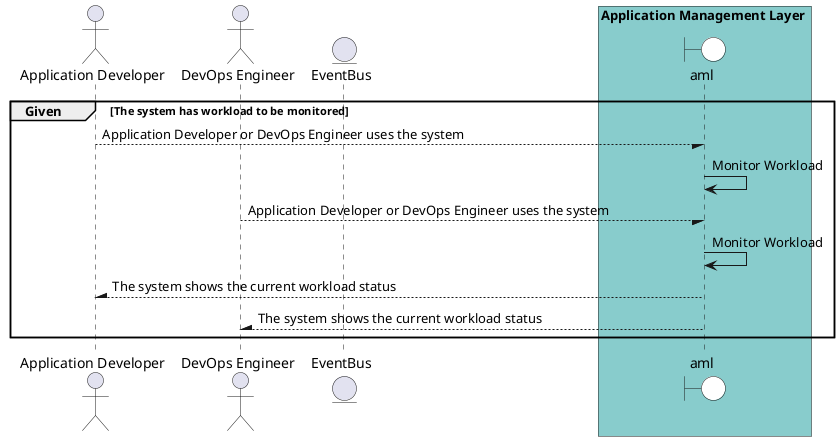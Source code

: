 @startuml


actor "Application Developer"

actor "DevOps Engineer"


entity EventBus

box Application Management Layer #88cccc
    boundary aml #white
end box


group Given [The system has workload to be monitored]

"Application Developer" --/ aml: Application Developer or DevOps Engineer uses the system
"aml" -> aml: Monitor Workload


"DevOps Engineer" --/ aml: Application Developer or DevOps Engineer uses the system
"aml" -> aml: Monitor Workload



"Application Developer" /-- aml: The system shows the current workload status

"DevOps Engineer" /-- aml: The system shows the current workload status


end

@enduml
